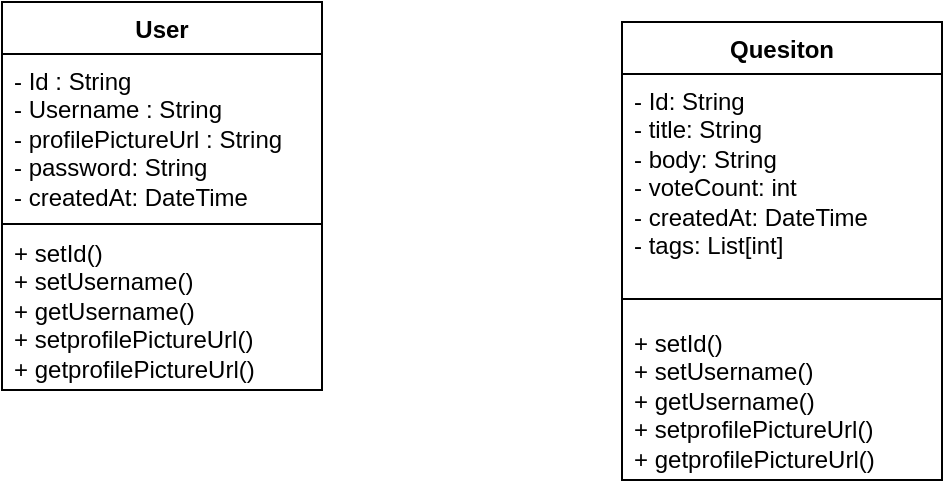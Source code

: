 <mxfile version="25.0.3">
  <diagram id="C5RBs43oDa-KdzZeNtuy" name="Page-1">
    <mxGraphModel dx="578" dy="326" grid="1" gridSize="10" guides="1" tooltips="1" connect="1" arrows="1" fold="1" page="1" pageScale="1" pageWidth="827" pageHeight="1169" math="0" shadow="0">
      <root>
        <mxCell id="WIyWlLk6GJQsqaUBKTNV-0" />
        <mxCell id="WIyWlLk6GJQsqaUBKTNV-1" parent="WIyWlLk6GJQsqaUBKTNV-0" />
        <mxCell id="29mAoeXJ8vvFscZmVXa0-0" value="User" style="swimlane;fontStyle=1;align=center;verticalAlign=top;childLayout=stackLayout;horizontal=1;startSize=26;horizontalStack=0;resizeParent=1;resizeParentMax=0;resizeLast=0;collapsible=1;marginBottom=0;whiteSpace=wrap;html=1;" vertex="1" parent="WIyWlLk6GJQsqaUBKTNV-1">
          <mxGeometry x="50" y="50" width="160" height="194" as="geometry" />
        </mxCell>
        <mxCell id="29mAoeXJ8vvFscZmVXa0-1" value="- Id : String&lt;div&gt;- Username : String&lt;/div&gt;&lt;div&gt;- profilePictureUrl : String&lt;/div&gt;&lt;div&gt;- password: String&lt;/div&gt;&lt;div&gt;- createdAt: DateTime&lt;/div&gt;" style="text;strokeColor=none;fillColor=none;align=left;verticalAlign=top;spacingLeft=4;spacingRight=4;overflow=hidden;rotatable=0;points=[[0,0.5],[1,0.5]];portConstraint=eastwest;whiteSpace=wrap;html=1;" vertex="1" parent="29mAoeXJ8vvFscZmVXa0-0">
          <mxGeometry y="26" width="160" height="84" as="geometry" />
        </mxCell>
        <mxCell id="29mAoeXJ8vvFscZmVXa0-2" value="" style="line;strokeWidth=1;fillColor=none;align=left;verticalAlign=middle;spacingTop=-1;spacingLeft=3;spacingRight=3;rotatable=0;labelPosition=right;points=[];portConstraint=eastwest;strokeColor=inherit;" vertex="1" parent="29mAoeXJ8vvFscZmVXa0-0">
          <mxGeometry y="110" width="160" height="2" as="geometry" />
        </mxCell>
        <mxCell id="29mAoeXJ8vvFscZmVXa0-3" value="+ setId()&lt;div&gt;+ setUsername()&lt;/div&gt;&lt;div&gt;+ getUsername()&lt;/div&gt;&lt;div&gt;+ setprofilePictureUrl()&lt;/div&gt;&lt;div&gt;+ getprofilePictureUrl()&lt;/div&gt;" style="text;strokeColor=none;fillColor=none;align=left;verticalAlign=top;spacingLeft=4;spacingRight=4;overflow=hidden;rotatable=0;points=[[0,0.5],[1,0.5]];portConstraint=eastwest;whiteSpace=wrap;html=1;" vertex="1" parent="29mAoeXJ8vvFscZmVXa0-0">
          <mxGeometry y="112" width="160" height="82" as="geometry" />
        </mxCell>
        <mxCell id="29mAoeXJ8vvFscZmVXa0-4" value="Quesiton" style="swimlane;fontStyle=1;align=center;verticalAlign=top;childLayout=stackLayout;horizontal=1;startSize=26;horizontalStack=0;resizeParent=1;resizeParentMax=0;resizeLast=0;collapsible=1;marginBottom=0;whiteSpace=wrap;html=1;" vertex="1" parent="WIyWlLk6GJQsqaUBKTNV-1">
          <mxGeometry x="360" y="60" width="160" height="229" as="geometry" />
        </mxCell>
        <mxCell id="29mAoeXJ8vvFscZmVXa0-5" value="- Id: String&lt;div&gt;- title: String&lt;/div&gt;&lt;div&gt;- body: String&lt;/div&gt;&lt;div&gt;- voteCount: int&lt;/div&gt;&lt;div&gt;- createdAt: DateTime&lt;/div&gt;&lt;div&gt;- tags: List[int]&lt;/div&gt;&lt;div&gt;&lt;br&gt;&lt;/div&gt;" style="text;strokeColor=none;fillColor=none;align=left;verticalAlign=top;spacingLeft=4;spacingRight=4;overflow=hidden;rotatable=0;points=[[0,0.5],[1,0.5]];portConstraint=eastwest;whiteSpace=wrap;html=1;" vertex="1" parent="29mAoeXJ8vvFscZmVXa0-4">
          <mxGeometry y="26" width="160" height="104" as="geometry" />
        </mxCell>
        <mxCell id="29mAoeXJ8vvFscZmVXa0-6" value="" style="line;strokeWidth=1;fillColor=none;align=left;verticalAlign=middle;spacingTop=-1;spacingLeft=3;spacingRight=3;rotatable=0;labelPosition=right;points=[];portConstraint=eastwest;strokeColor=inherit;" vertex="1" parent="29mAoeXJ8vvFscZmVXa0-4">
          <mxGeometry y="130" width="160" height="17" as="geometry" />
        </mxCell>
        <mxCell id="29mAoeXJ8vvFscZmVXa0-7" value="+ setId()&lt;div&gt;+ setUsername()&lt;/div&gt;&lt;div&gt;+ getUsername()&lt;/div&gt;&lt;div&gt;+ setprofilePictureUrl()&lt;/div&gt;&lt;div&gt;+ getprofilePictureUrl()&lt;/div&gt;" style="text;strokeColor=none;fillColor=none;align=left;verticalAlign=top;spacingLeft=4;spacingRight=4;overflow=hidden;rotatable=0;points=[[0,0.5],[1,0.5]];portConstraint=eastwest;whiteSpace=wrap;html=1;" vertex="1" parent="29mAoeXJ8vvFscZmVXa0-4">
          <mxGeometry y="147" width="160" height="82" as="geometry" />
        </mxCell>
      </root>
    </mxGraphModel>
  </diagram>
</mxfile>
